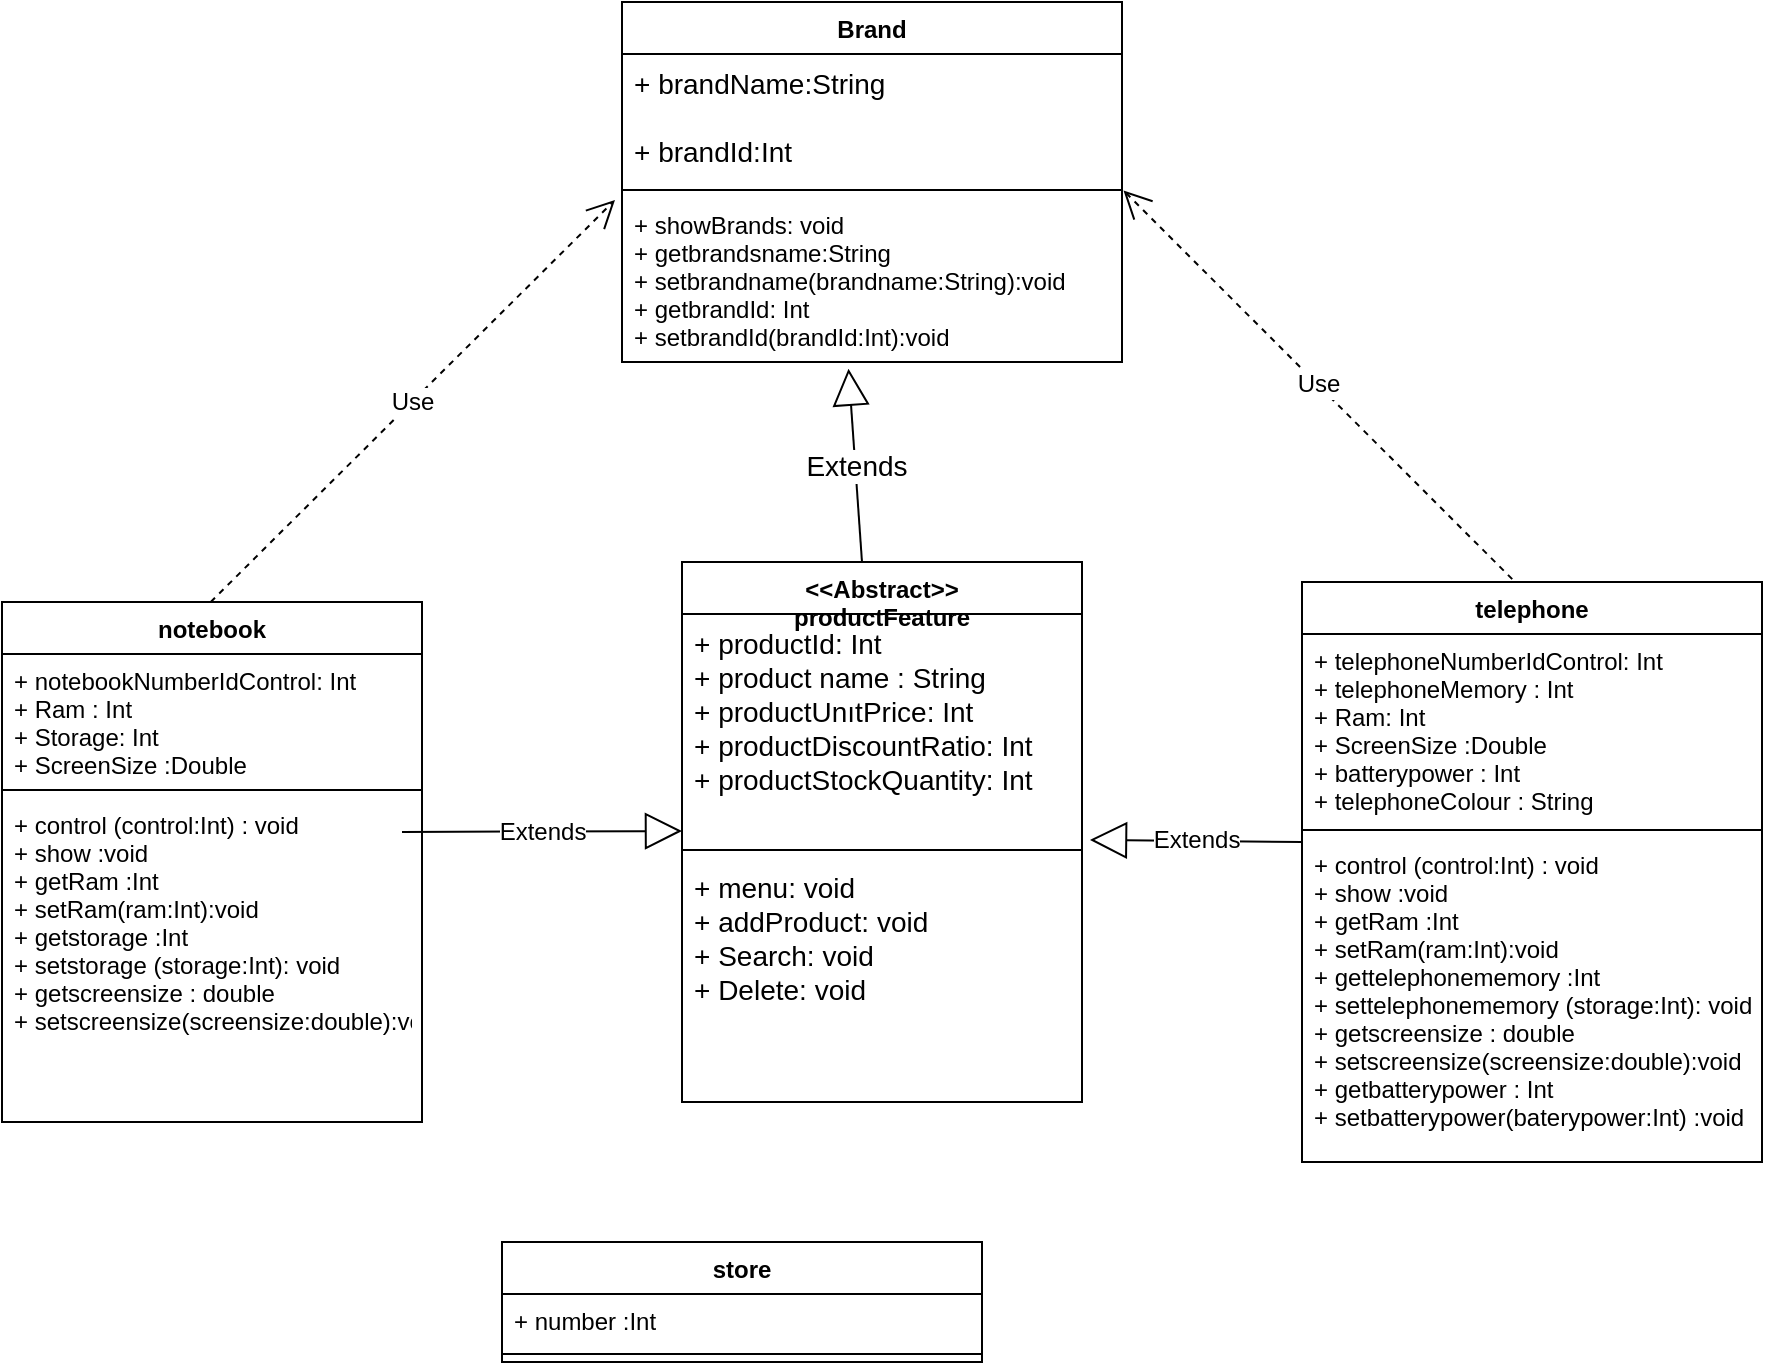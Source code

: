 <mxfile version="20.0.4" type="github">
  <diagram name="Page-1" id="929967ad-93f9-6ef4-fab6-5d389245f69c">
    <mxGraphModel dx="1038" dy="579" grid="1" gridSize="10" guides="1" tooltips="1" connect="1" arrows="1" fold="1" page="1" pageScale="1.5" pageWidth="1169" pageHeight="826" background="none" math="0" shadow="0">
      <root>
        <mxCell id="0" style=";html=1;" />
        <mxCell id="1" style=";html=1;" parent="0" />
        <mxCell id="2fEYxKYu0VI1hJ5wH61g-1" value="Brand" style="swimlane;fontStyle=1;align=center;verticalAlign=top;childLayout=stackLayout;horizontal=1;startSize=26;horizontalStack=0;resizeParent=1;resizeParentMax=0;resizeLast=0;collapsible=1;marginBottom=0;" vertex="1" parent="1">
          <mxGeometry x="480" y="140" width="250" height="180" as="geometry" />
        </mxCell>
        <mxCell id="2fEYxKYu0VI1hJ5wH61g-2" value="+ brandName:String&#xa;&#xa;+ brandId:Int" style="text;strokeColor=none;fillColor=none;align=left;verticalAlign=top;spacingLeft=4;spacingRight=4;overflow=hidden;rotatable=0;points=[[0,0.5],[1,0.5]];portConstraint=eastwest;fontSize=14;" vertex="1" parent="2fEYxKYu0VI1hJ5wH61g-1">
          <mxGeometry y="26" width="250" height="64" as="geometry" />
        </mxCell>
        <mxCell id="2fEYxKYu0VI1hJ5wH61g-3" value="" style="line;strokeWidth=1;fillColor=none;align=left;verticalAlign=middle;spacingTop=-1;spacingLeft=3;spacingRight=3;rotatable=0;labelPosition=right;points=[];portConstraint=eastwest;" vertex="1" parent="2fEYxKYu0VI1hJ5wH61g-1">
          <mxGeometry y="90" width="250" height="8" as="geometry" />
        </mxCell>
        <mxCell id="2fEYxKYu0VI1hJ5wH61g-4" value="+ showBrands: void&#xa;+ getbrandsname:String&#xa;+ setbrandname(brandname:String):void&#xa;+ getbrandId: Int&#xa;+ setbrandId(brandId:Int):void" style="text;strokeColor=none;fillColor=none;align=left;verticalAlign=top;spacingLeft=4;spacingRight=4;overflow=hidden;rotatable=0;points=[[0,0.5],[1,0.5]];portConstraint=eastwest;" vertex="1" parent="2fEYxKYu0VI1hJ5wH61g-1">
          <mxGeometry y="98" width="250" height="82" as="geometry" />
        </mxCell>
        <mxCell id="2fEYxKYu0VI1hJ5wH61g-5" value="Extends" style="endArrow=block;endSize=16;endFill=0;html=1;rounded=0;fontSize=14;exitX=0.45;exitY=0;exitDx=0;exitDy=0;exitPerimeter=0;entryX=0.453;entryY=1.041;entryDx=0;entryDy=0;entryPerimeter=0;" edge="1" parent="1" source="2fEYxKYu0VI1hJ5wH61g-6" target="2fEYxKYu0VI1hJ5wH61g-4">
          <mxGeometry width="160" relative="1" as="geometry">
            <mxPoint x="604" y="390" as="sourcePoint" />
            <mxPoint x="570" y="330" as="targetPoint" />
          </mxGeometry>
        </mxCell>
        <mxCell id="2fEYxKYu0VI1hJ5wH61g-6" value="&lt;&lt;Abstract&gt;&gt;&#xa;productFeature" style="swimlane;fontStyle=1;align=center;verticalAlign=top;childLayout=stackLayout;horizontal=1;startSize=26;horizontalStack=0;resizeParent=1;resizeParentMax=0;resizeLast=0;collapsible=1;marginBottom=0;fontSize=12;" vertex="1" parent="1">
          <mxGeometry x="510" y="420" width="200" height="270" as="geometry">
            <mxRectangle x="510" y="400" width="140" height="50" as="alternateBounds" />
          </mxGeometry>
        </mxCell>
        <mxCell id="2fEYxKYu0VI1hJ5wH61g-7" value="+ productId: Int&#xa;+ product name : String&#xa;+ productUnıtPrice: Int&#xa;+ productDiscountRatio: Int&#xa;+ productStockQuantity: Int" style="text;strokeColor=none;fillColor=none;align=left;verticalAlign=top;spacingLeft=4;spacingRight=4;overflow=hidden;rotatable=0;points=[[0,0.5],[1,0.5]];portConstraint=eastwest;fontSize=14;" vertex="1" parent="2fEYxKYu0VI1hJ5wH61g-6">
          <mxGeometry y="26" width="200" height="114" as="geometry" />
        </mxCell>
        <mxCell id="2fEYxKYu0VI1hJ5wH61g-8" value="" style="line;strokeWidth=1;fillColor=none;align=left;verticalAlign=middle;spacingTop=-1;spacingLeft=3;spacingRight=3;rotatable=0;labelPosition=right;points=[];portConstraint=eastwest;fontSize=14;" vertex="1" parent="2fEYxKYu0VI1hJ5wH61g-6">
          <mxGeometry y="140" width="200" height="8" as="geometry" />
        </mxCell>
        <mxCell id="2fEYxKYu0VI1hJ5wH61g-9" value="+ menu: void&#xa;+ addProduct: void&#xa;+ Search: void&#xa;+ Delete: void" style="text;strokeColor=none;fillColor=none;align=left;verticalAlign=top;spacingLeft=4;spacingRight=4;overflow=hidden;rotatable=0;points=[[0,0.5],[1,0.5]];portConstraint=eastwest;fontSize=14;" vertex="1" parent="2fEYxKYu0VI1hJ5wH61g-6">
          <mxGeometry y="148" width="200" height="122" as="geometry" />
        </mxCell>
        <mxCell id="2fEYxKYu0VI1hJ5wH61g-11" value="Extends" style="endArrow=block;endSize=16;endFill=0;html=1;rounded=0;fontSize=12;" edge="1" parent="1">
          <mxGeometry width="160" relative="1" as="geometry">
            <mxPoint x="370" y="555" as="sourcePoint" />
            <mxPoint x="510" y="554.5" as="targetPoint" />
          </mxGeometry>
        </mxCell>
        <mxCell id="2fEYxKYu0VI1hJ5wH61g-12" value="notebook" style="swimlane;fontStyle=1;align=center;verticalAlign=top;childLayout=stackLayout;horizontal=1;startSize=26;horizontalStack=0;resizeParent=1;resizeParentMax=0;resizeLast=0;collapsible=1;marginBottom=0;fontSize=12;" vertex="1" parent="1">
          <mxGeometry x="170" y="440" width="210" height="260" as="geometry" />
        </mxCell>
        <mxCell id="2fEYxKYu0VI1hJ5wH61g-13" value="+ notebookNumberIdControl: Int&#xa;+ Ram : Int&#xa;+ Storage: Int&#xa;+ ScreenSize :Double" style="text;strokeColor=none;fillColor=none;align=left;verticalAlign=top;spacingLeft=4;spacingRight=4;overflow=hidden;rotatable=0;points=[[0,0.5],[1,0.5]];portConstraint=eastwest;fontSize=12;" vertex="1" parent="2fEYxKYu0VI1hJ5wH61g-12">
          <mxGeometry y="26" width="210" height="64" as="geometry" />
        </mxCell>
        <mxCell id="2fEYxKYu0VI1hJ5wH61g-14" value="" style="line;strokeWidth=1;fillColor=none;align=left;verticalAlign=middle;spacingTop=-1;spacingLeft=3;spacingRight=3;rotatable=0;labelPosition=right;points=[];portConstraint=eastwest;fontSize=12;" vertex="1" parent="2fEYxKYu0VI1hJ5wH61g-12">
          <mxGeometry y="90" width="210" height="8" as="geometry" />
        </mxCell>
        <mxCell id="2fEYxKYu0VI1hJ5wH61g-15" value="+ control (control:Int) : void&#xa;+ show :void&#xa;+ getRam :Int&#xa;+ setRam(ram:Int):void&#xa;+ getstorage :Int&#xa;+ setstorage (storage:Int): void&#xa;+ getscreensize : double&#xa;+ setscreensize(screensize:double):void" style="text;strokeColor=none;fillColor=none;align=left;verticalAlign=top;spacingLeft=4;spacingRight=4;overflow=hidden;rotatable=0;points=[[0,0.5],[1,0.5]];portConstraint=eastwest;fontSize=12;" vertex="1" parent="2fEYxKYu0VI1hJ5wH61g-12">
          <mxGeometry y="98" width="210" height="162" as="geometry" />
        </mxCell>
        <mxCell id="2fEYxKYu0VI1hJ5wH61g-16" value="Extends" style="endArrow=block;endSize=16;endFill=0;html=1;rounded=0;fontSize=12;entryX=1.02;entryY=0.991;entryDx=0;entryDy=0;entryPerimeter=0;" edge="1" parent="1" target="2fEYxKYu0VI1hJ5wH61g-7">
          <mxGeometry width="160" relative="1" as="geometry">
            <mxPoint x="820" y="560" as="sourcePoint" />
            <mxPoint x="910" y="520" as="targetPoint" />
          </mxGeometry>
        </mxCell>
        <mxCell id="2fEYxKYu0VI1hJ5wH61g-17" value="telephone" style="swimlane;fontStyle=1;align=center;verticalAlign=top;childLayout=stackLayout;horizontal=1;startSize=26;horizontalStack=0;resizeParent=1;resizeParentMax=0;resizeLast=0;collapsible=1;marginBottom=0;fontSize=12;" vertex="1" parent="1">
          <mxGeometry x="820" y="430" width="230" height="290" as="geometry" />
        </mxCell>
        <mxCell id="2fEYxKYu0VI1hJ5wH61g-18" value="+ telephoneNumberIdControl: Int&#xa;+ telephoneMemory : Int&#xa;+ Ram: Int&#xa;+ ScreenSize :Double&#xa;+ batterypower : Int&#xa;+ telephoneColour : String" style="text;strokeColor=none;fillColor=none;align=left;verticalAlign=top;spacingLeft=4;spacingRight=4;overflow=hidden;rotatable=0;points=[[0,0.5],[1,0.5]];portConstraint=eastwest;fontSize=12;" vertex="1" parent="2fEYxKYu0VI1hJ5wH61g-17">
          <mxGeometry y="26" width="230" height="94" as="geometry" />
        </mxCell>
        <mxCell id="2fEYxKYu0VI1hJ5wH61g-19" value="" style="line;strokeWidth=1;fillColor=none;align=left;verticalAlign=middle;spacingTop=-1;spacingLeft=3;spacingRight=3;rotatable=0;labelPosition=right;points=[];portConstraint=eastwest;fontSize=12;" vertex="1" parent="2fEYxKYu0VI1hJ5wH61g-17">
          <mxGeometry y="120" width="230" height="8" as="geometry" />
        </mxCell>
        <mxCell id="2fEYxKYu0VI1hJ5wH61g-20" value="+ control (control:Int) : void&#xa;+ show :void&#xa;+ getRam :Int&#xa;+ setRam(ram:Int):void&#xa;+ gettelephonememory :Int&#xa;+ settelephonememory (storage:Int): void&#xa;+ getscreensize : double&#xa;+ setscreensize(screensize:double):void&#xa;+ getbatterypower : Int&#xa;+ setbatterypower(baterypower:Int) :void" style="text;strokeColor=none;fillColor=none;align=left;verticalAlign=top;spacingLeft=4;spacingRight=4;overflow=hidden;rotatable=0;points=[[0,0.5],[1,0.5]];portConstraint=eastwest;fontSize=12;" vertex="1" parent="2fEYxKYu0VI1hJ5wH61g-17">
          <mxGeometry y="128" width="230" height="162" as="geometry" />
        </mxCell>
        <mxCell id="2fEYxKYu0VI1hJ5wH61g-21" value="store" style="swimlane;fontStyle=1;align=center;verticalAlign=top;childLayout=stackLayout;horizontal=1;startSize=26;horizontalStack=0;resizeParent=1;resizeParentMax=0;resizeLast=0;collapsible=1;marginBottom=0;fontSize=12;" vertex="1" parent="1">
          <mxGeometry x="420" y="760" width="240" height="60" as="geometry" />
        </mxCell>
        <mxCell id="2fEYxKYu0VI1hJ5wH61g-22" value="+ number :Int" style="text;strokeColor=none;fillColor=none;align=left;verticalAlign=top;spacingLeft=4;spacingRight=4;overflow=hidden;rotatable=0;points=[[0,0.5],[1,0.5]];portConstraint=eastwest;fontSize=12;" vertex="1" parent="2fEYxKYu0VI1hJ5wH61g-21">
          <mxGeometry y="26" width="240" height="26" as="geometry" />
        </mxCell>
        <mxCell id="2fEYxKYu0VI1hJ5wH61g-23" value="" style="line;strokeWidth=1;fillColor=none;align=left;verticalAlign=middle;spacingTop=-1;spacingLeft=3;spacingRight=3;rotatable=0;labelPosition=right;points=[];portConstraint=eastwest;fontSize=12;" vertex="1" parent="2fEYxKYu0VI1hJ5wH61g-21">
          <mxGeometry y="52" width="240" height="8" as="geometry" />
        </mxCell>
        <mxCell id="2fEYxKYu0VI1hJ5wH61g-26" value="Use" style="endArrow=open;endSize=12;dashed=1;html=1;rounded=0;fontSize=12;exitX=0.457;exitY=-0.005;exitDx=0;exitDy=0;exitPerimeter=0;entryX=1.003;entryY=-0.046;entryDx=0;entryDy=0;entryPerimeter=0;" edge="1" parent="1" source="2fEYxKYu0VI1hJ5wH61g-17" target="2fEYxKYu0VI1hJ5wH61g-4">
          <mxGeometry width="160" relative="1" as="geometry">
            <mxPoint x="855" y="360" as="sourcePoint" />
            <mxPoint x="1015" y="360" as="targetPoint" />
          </mxGeometry>
        </mxCell>
        <mxCell id="2fEYxKYu0VI1hJ5wH61g-27" value="Use" style="endArrow=open;endSize=12;dashed=1;html=1;rounded=0;fontSize=12;exitX=0.457;exitY=-0.005;exitDx=0;exitDy=0;exitPerimeter=0;entryX=-0.014;entryY=0.012;entryDx=0;entryDy=0;entryPerimeter=0;" edge="1" parent="1" target="2fEYxKYu0VI1hJ5wH61g-4">
          <mxGeometry width="160" relative="1" as="geometry">
            <mxPoint x="274.36" y="440.0" as="sourcePoint" />
            <mxPoint x="80" y="245.678" as="targetPoint" />
          </mxGeometry>
        </mxCell>
      </root>
    </mxGraphModel>
  </diagram>
</mxfile>
